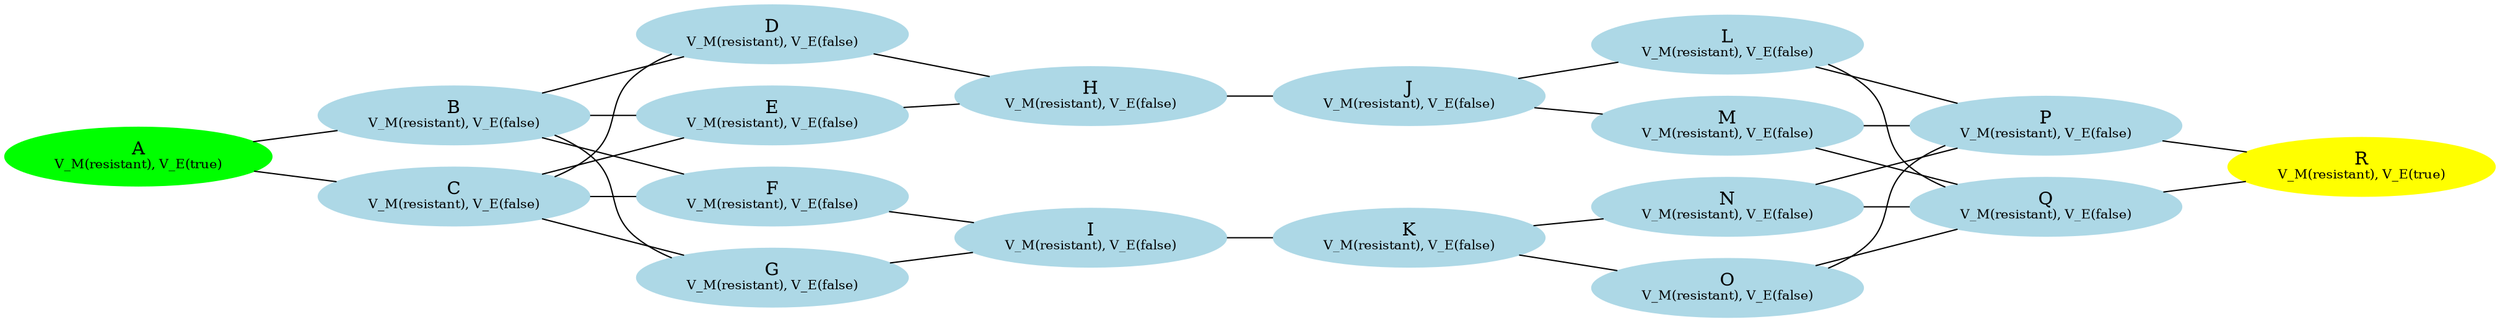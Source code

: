 graph {
 rankdir=LR;
A[label=<A<BR /><FONT POINT-SIZE="10">V_M(resistant), V_E(true)</FONT>>,style=filled, color=green];
B[label=<B<BR /><FONT POINT-SIZE="10">V_M(resistant), V_E(false)</FONT>>,style=filled, color=lightblue];
C[label=<C<BR /><FONT POINT-SIZE="10">V_M(resistant), V_E(false)</FONT>>,style=filled, color=lightblue];
D[label=<D<BR /><FONT POINT-SIZE="10">V_M(resistant), V_E(false)</FONT>>,style=filled, color=lightblue];
E[label=<E<BR /><FONT POINT-SIZE="10">V_M(resistant), V_E(false)</FONT>>,style=filled, color=lightblue];
F[label=<F<BR /><FONT POINT-SIZE="10">V_M(resistant), V_E(false)</FONT>>,style=filled, color=lightblue];
G[label=<G<BR /><FONT POINT-SIZE="10">V_M(resistant), V_E(false)</FONT>>,style=filled, color=lightblue];
H[label=<H<BR /><FONT POINT-SIZE="10">V_M(resistant), V_E(false)</FONT>>,style=filled, color=lightblue];
I[label=<I<BR /><FONT POINT-SIZE="10">V_M(resistant), V_E(false)</FONT>>,style=filled, color=lightblue];
J[label=<J<BR /><FONT POINT-SIZE="10">V_M(resistant), V_E(false)</FONT>>,style=filled, color=lightblue];
K[label=<K<BR /><FONT POINT-SIZE="10">V_M(resistant), V_E(false)</FONT>>,style=filled, color=lightblue];
L[label=<L<BR /><FONT POINT-SIZE="10">V_M(resistant), V_E(false)</FONT>>,style=filled, color=lightblue];
M[label=<M<BR /><FONT POINT-SIZE="10">V_M(resistant), V_E(false)</FONT>>,style=filled, color=lightblue];
N[label=<N<BR /><FONT POINT-SIZE="10">V_M(resistant), V_E(false)</FONT>>,style=filled, color=lightblue];
O[label=<O<BR /><FONT POINT-SIZE="10">V_M(resistant), V_E(false)</FONT>>,style=filled, color=lightblue];
P[label=<P<BR /><FONT POINT-SIZE="10">V_M(resistant), V_E(false)</FONT>>,style=filled, color=lightblue];
Q[label=<Q<BR /><FONT POINT-SIZE="10">V_M(resistant), V_E(false)</FONT>>,style=filled, color=lightblue];
R[label=<R<BR /><FONT POINT-SIZE="10">V_M(resistant), V_E(true)</FONT>>,style=filled, color=yellow];
A -- {{B C }}
B -- {{D E F G }}
C -- {{D E F G }}
D -- {{H }}
E -- {{H }}
F -- {{I }}
G -- {{I }}
H -- {{J }}
I -- {{K }}
J -- {{L M }}
K -- {{N O }}
L -- {{P Q }}
M -- {{P Q }}
N -- {{P Q }}
O -- {{P Q }}
P -- {{R }}
Q -- {{R }}
R -- {{}}
}